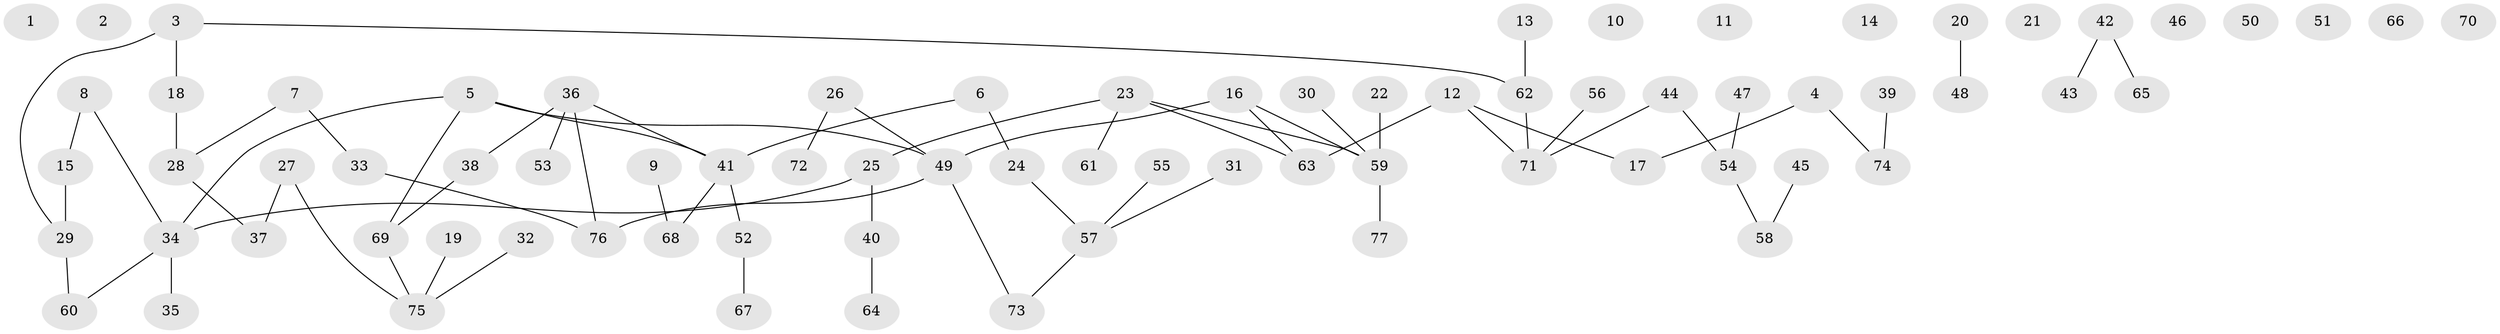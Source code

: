 // coarse degree distribution, {0: 0.2222222222222222, 4: 0.07407407407407407, 2: 0.2037037037037037, 5: 0.05555555555555555, 1: 0.2777777777777778, 3: 0.14814814814814814, 6: 0.018518518518518517}
// Generated by graph-tools (version 1.1) at 2025/23/03/03/25 07:23:25]
// undirected, 77 vertices, 72 edges
graph export_dot {
graph [start="1"]
  node [color=gray90,style=filled];
  1;
  2;
  3;
  4;
  5;
  6;
  7;
  8;
  9;
  10;
  11;
  12;
  13;
  14;
  15;
  16;
  17;
  18;
  19;
  20;
  21;
  22;
  23;
  24;
  25;
  26;
  27;
  28;
  29;
  30;
  31;
  32;
  33;
  34;
  35;
  36;
  37;
  38;
  39;
  40;
  41;
  42;
  43;
  44;
  45;
  46;
  47;
  48;
  49;
  50;
  51;
  52;
  53;
  54;
  55;
  56;
  57;
  58;
  59;
  60;
  61;
  62;
  63;
  64;
  65;
  66;
  67;
  68;
  69;
  70;
  71;
  72;
  73;
  74;
  75;
  76;
  77;
  3 -- 18;
  3 -- 29;
  3 -- 62;
  4 -- 17;
  4 -- 74;
  5 -- 34;
  5 -- 41;
  5 -- 49;
  5 -- 69;
  6 -- 24;
  6 -- 41;
  7 -- 28;
  7 -- 33;
  8 -- 15;
  8 -- 34;
  9 -- 68;
  12 -- 17;
  12 -- 63;
  12 -- 71;
  13 -- 62;
  15 -- 29;
  16 -- 49;
  16 -- 59;
  16 -- 63;
  18 -- 28;
  19 -- 75;
  20 -- 48;
  22 -- 59;
  23 -- 25;
  23 -- 59;
  23 -- 61;
  23 -- 63;
  24 -- 57;
  25 -- 34;
  25 -- 40;
  26 -- 49;
  26 -- 72;
  27 -- 37;
  27 -- 75;
  28 -- 37;
  29 -- 60;
  30 -- 59;
  31 -- 57;
  32 -- 75;
  33 -- 76;
  34 -- 35;
  34 -- 60;
  36 -- 38;
  36 -- 41;
  36 -- 53;
  36 -- 76;
  38 -- 69;
  39 -- 74;
  40 -- 64;
  41 -- 52;
  41 -- 68;
  42 -- 43;
  42 -- 65;
  44 -- 54;
  44 -- 71;
  45 -- 58;
  47 -- 54;
  49 -- 73;
  49 -- 76;
  52 -- 67;
  54 -- 58;
  55 -- 57;
  56 -- 71;
  57 -- 73;
  59 -- 77;
  62 -- 71;
  69 -- 75;
}
